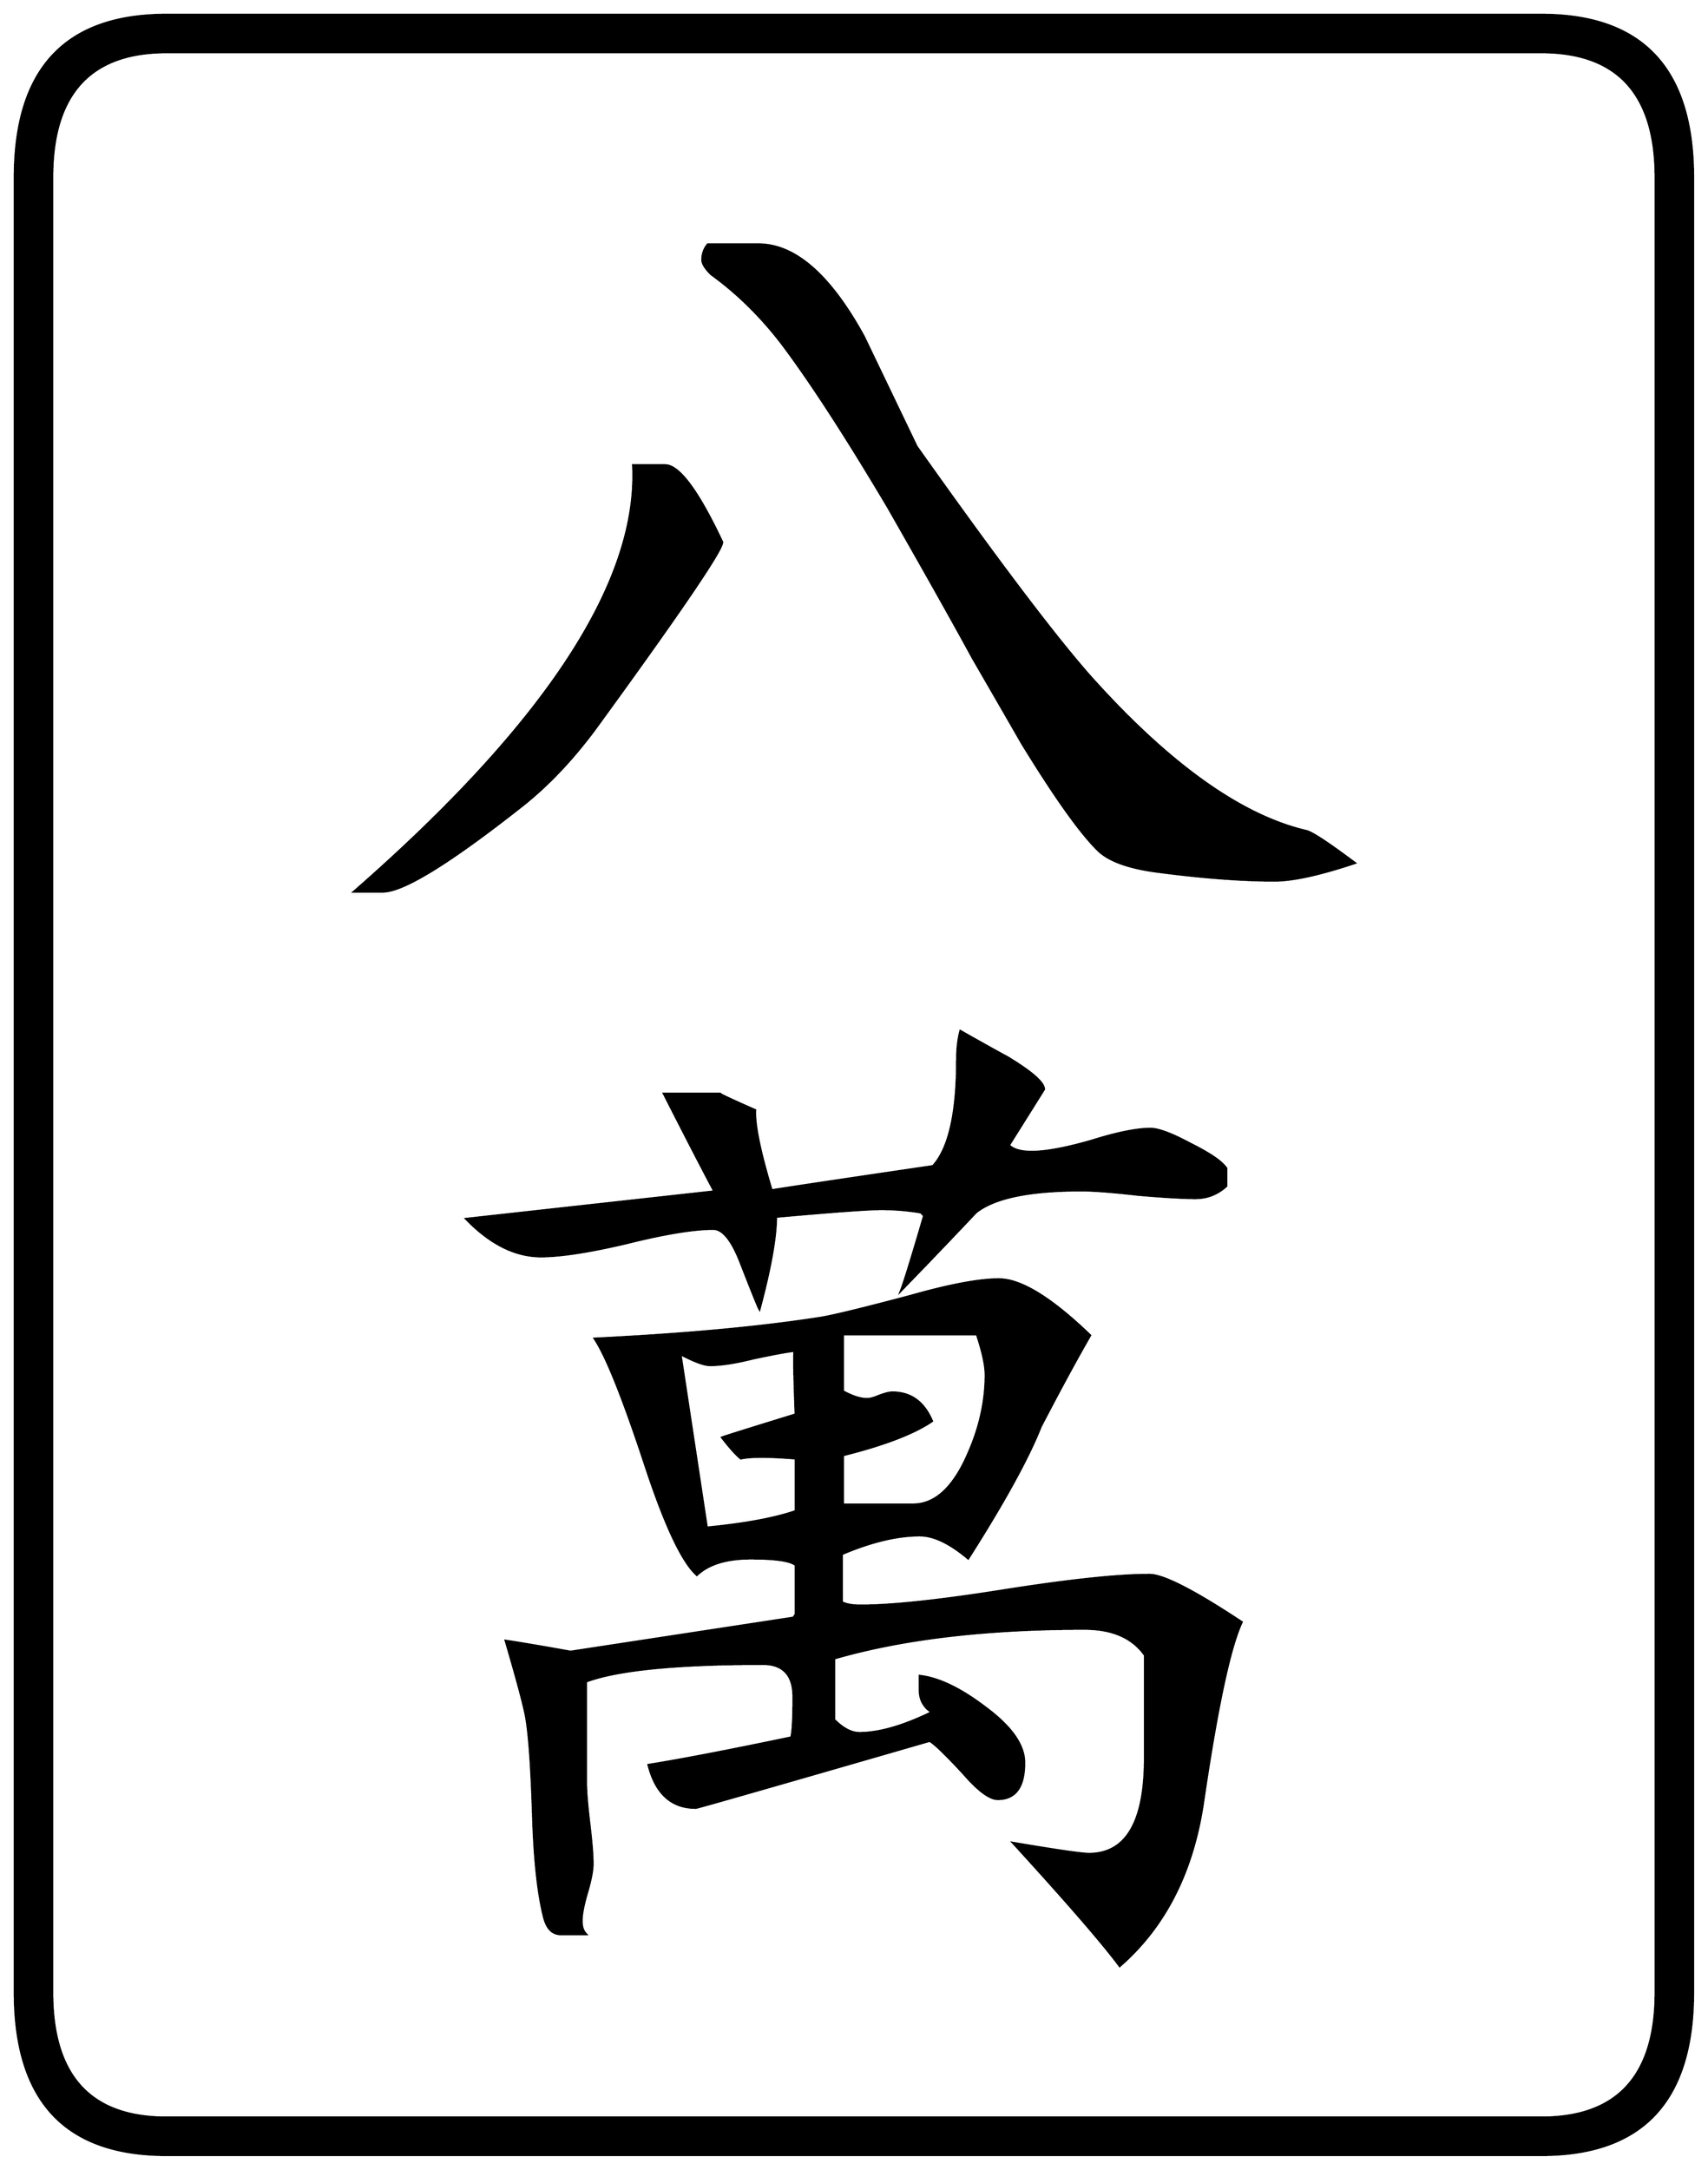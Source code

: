 


\begin{tikzpicture}[y=0.80pt, x=0.80pt, yscale=-1.0, xscale=1.0, inner sep=0pt, outer sep=0pt]
\begin{scope}[shift={(100.0,1706.0)},nonzero rule]
  \path[draw=.,fill=.,line width=1.600pt] (1578.0,244.0) .. controls
    (1578.0,342.667) and (1532.0,392.0) .. (1440.0,392.0) --
    (188.0,392.0) .. controls (96.0,392.0) and (50.0,342.667) ..
    (50.0,244.0) -- (50.0,-1408.0) .. controls (50.0,-1506.667)
    and (96.0,-1556.0) .. (188.0,-1556.0) -- (1440.0,-1556.0) ..
    controls (1532.0,-1556.0) and (1578.0,-1506.667) ..
    (1578.0,-1408.0) -- (1578.0,244.0) -- cycle(1544.0,244.0) --
    (1544.0,-1408.0) .. controls (1544.0,-1484.0) and
    (1509.333,-1522.0) .. (1440.0,-1522.0) -- (188.0,-1522.0) ..
    controls (118.667,-1522.0) and (84.0,-1484.0) ..
    (84.0,-1408.0) -- (84.0,244.0) .. controls (84.0,320.0) and
    (118.667,358.0) .. (188.0,358.0) -- (1440.0,358.0) .. controls
    (1509.333,358.0) and (1544.0,320.0) .. (1544.0,244.0) --
    cycle(1270.0,-784.0) .. controls (1238.0,-773.333) and
    (1213.667,-768.0) .. (1197.0,-768.0) .. controls
    (1167.0,-768.0) and (1131.667,-770.667) .. (1091.0,-776.0) ..
    controls (1065.0,-779.333) and (1047.0,-785.667) ..
    (1037.0,-795.0) .. controls (1021.0,-810.333) and
    (997.667,-843.0) .. (967.0,-893.0) .. controls (961.667,-902.333)
    and (946.667,-928.333) .. (922.0,-971.0) .. controls
    (905.333,-1001.667) and (879.667,-1047.333) .. (845.0,-1108.0) ..
    controls (807.0,-1172.0) and (775.0,-1221.333) ..
    (749.0,-1256.0) .. controls (729.667,-1281.333) and
    (708.0,-1302.667) .. (684.0,-1320.0) .. controls
    (678.667,-1325.333) and (676.0,-1329.667) .. (676.0,-1333.0) ..
    controls (676.0,-1338.333) and (677.667,-1343.0) ..
    (681.0,-1347.0) -- (727.0,-1347.0) .. controls
    (760.333,-1347.0) and (792.333,-1319.0) .. (823.0,-1263.0) ..
    controls (839.0,-1229.667) and (855.0,-1196.333) ..
    (871.0,-1163.0) .. controls (942.333,-1062.333) and
    (994.667,-993.0) .. (1028.0,-955.0) .. controls
    (1100.0,-874.333) and (1166.0,-827.0) .. (1226.0,-813.0) ..
    controls (1231.333,-811.667) and (1246.0,-802.0) ..
    (1270.0,-784.0) -- cycle(694.0,-1076.0) .. controls
    (694.0,-1068.667) and (655.667,-1012.333) .. (579.0,-907.0) ..
    controls (558.333,-879.0) and (536.333,-855.667) .. (513.0,-837.0)
    .. controls (446.333,-784.333) and (403.667,-758.0) ..
    (385.0,-758.0) -- (359.0,-758.0) .. controls (533.667,-910.667)
    and (618.333,-1040.0) .. (613.0,-1146.0) -- (642.0,-1146.0) ..
    controls (654.667,-1146.0) and (672.0,-1122.667) ..
    (694.0,-1076.0) -- cycle(1153.0,-490.0) .. controls
    (1145.0,-482.667) and (1135.667,-479.0) .. (1125.0,-479.0) ..
    controls (1113.667,-479.0) and (1096.333,-480.0) ..
    (1073.0,-482.0) .. controls (1049.667,-484.667) and
    (1032.333,-486.0) .. (1021.0,-486.0) .. controls
    (973.667,-486.0) and (941.667,-479.333) .. (925.0,-466.0) ..
    controls (902.333,-442.0) and (879.667,-418.333) .. (857.0,-395.0)
    .. controls (859.667,-401.667) and (866.667,-424.333) ..
    (878.0,-463.0) -- (875.0,-466.0) .. controls (863.0,-468.0)
    and (851.0,-469.0) .. (839.0,-469.0) .. controls
    (827.0,-469.0) and (795.0,-466.667) .. (743.0,-462.0) ..
    controls (743.0,-443.333) and (738.0,-415.333) .. (728.0,-378.0)
    .. controls (727.333,-378.667) and (721.667,-392.667) ..
    (711.0,-420.0) .. controls (703.0,-440.667) and (694.667,-451.0)
    .. (686.0,-451.0) .. controls (668.0,-451.0) and
    (641.667,-446.667) .. (607.0,-438.0) .. controls (573.0,-430.0)
    and (547.0,-426.0) .. (529.0,-426.0) .. controls
    (505.667,-426.0) and (483.0,-437.333) .. (461.0,-460.0) --
    (687.0,-485.0) .. controls (676.333,-505.0) and (661.0,-534.667)
    .. (641.0,-574.0) -- (692.0,-574.0) .. controls
    (690.667,-574.0) and (701.333,-569.0) .. (724.0,-559.0) ..
    controls (723.333,-545.667) and (728.333,-521.333) .. (739.0,-486.0)
    .. controls (751.0,-488.0) and (800.0,-495.333) ..
    (886.0,-508.0) .. controls (900.667,-524.0) and (908.0,-556.333)
    .. (908.0,-605.0) .. controls (908.0,-615.0) and
    (909.0,-623.667) .. (911.0,-631.0) .. controls (925.0,-623.0)
    and (939.333,-615.0) .. (954.0,-607.0) .. controls
    (976.0,-593.667) and (987.0,-584.0) .. (987.0,-578.0) ..
    controls (987.0,-578.0) and (976.333,-561.0) .. (955.0,-527.0)
    .. controls (959.0,-523.0) and (966.0,-521.0) ..
    (976.0,-521.0) .. controls (988.667,-521.0) and
    (1006.667,-524.333) .. (1030.0,-531.0) .. controls
    (1053.333,-538.333) and (1071.333,-542.0) .. (1084.0,-542.0) ..
    controls (1091.333,-542.0) and (1103.667,-537.333) ..
    (1121.0,-528.0) .. controls (1138.333,-519.333) and
    (1149.0,-512.0) .. (1153.0,-506.0) -- (1153.0,-490.0) --
    cycle(1167.0,-93.0) .. controls (1156.333,-70.333) and
    (1144.667,-16.0) .. (1132.0,70.0) .. controls (1122.667,134.0)
    and (1097.333,184.0) .. (1056.0,220.0) .. controls
    (1040.667,199.333) and (1008.333,162.0) .. (959.0,108.0) ..
    controls (998.333,114.667) and (1021.333,118.0) .. (1028.0,118.0)
    .. controls (1062.0,118.0) and (1079.0,89.0) ..
    (1079.0,31.0) -- (1079.0,-63.0) .. controls (1067.667,-79.0)
    and (1049.333,-87.0) .. (1024.0,-87.0) .. controls
    (934.0,-87.0) and (858.0,-78.0) .. (796.0,-60.0) --
    (796.0,-4.0) .. controls (804.0,4.0) and (811.667,8.0) ..
    (819.0,8.0) .. controls (837.0,8.0) and (859.0,1.667) ..
    (885.0,-11.0) .. controls (877.667,-15.667) and (874.0,-22.333) ..
    (874.0,-31.0) -- (874.0,-44.0) .. controls (891.333,-42.0) and
    (911.333,-32.333) .. (934.0,-15.0) .. controls (957.333,2.333) and
    (969.0,19.0) .. (969.0,35.0) .. controls (969.0,57.0) and
    (961.0,68.0) .. (945.0,68.0) .. controls (937.667,68.0) and
    (927.333,60.333) .. (914.0,45.0) .. controls (898.0,27.667) and
    (887.667,17.667) .. (883.0,15.0) .. controls (742.333,55.667) and
    (671.333,76.0) .. (670.0,76.0) .. controls (648.0,76.0) and
    (633.667,63.0) .. (627.0,37.0) .. controls (656.333,32.333) and
    (699.667,24.0) .. (757.0,12.0) .. controls (758.333,7.333) and
    (759.0,-5.0) .. (759.0,-25.0) .. controls (759.0,-45.0) and
    (749.667,-55.0) .. (731.0,-55.0) .. controls (652.333,-55.0) and
    (598.667,-49.667) .. (570.0,-39.0) -- (570.0,53.0) .. controls
    (570.0,61.0) and (571.0,73.333) .. (573.0,90.0) .. controls
    (575.0,106.667) and (576.0,119.0) .. (576.0,127.0) .. controls
    (576.0,133.0) and (574.333,141.667) .. (571.0,153.0) .. controls
    (567.667,164.333) and (566.0,173.0) .. (566.0,179.0) .. controls
    (566.0,184.333) and (567.333,188.333) .. (570.0,191.0) --
    (547.0,191.0) .. controls (539.667,191.0) and (534.667,186.0) ..
    (532.0,176.0) .. controls (526.667,155.333) and (523.333,125.667) ..
    (522.0,87.0) .. controls (520.667,43.0) and (518.667,12.667) ..
    (516.0,-4.0) .. controls (514.667,-13.333) and (508.333,-37.333) ..
    (497.0,-76.0) .. controls (510.333,-74.0) and (530.0,-70.667) ..
    (556.0,-66.0) -- (759.0,-97.0) -- (761.0,-100.0) --
    (761.0,-145.0) .. controls (756.333,-149.0) and (742.667,-151.0)
    .. (720.0,-151.0) .. controls (698.0,-151.0) and
    (681.667,-146.0) .. (671.0,-136.0) .. controls (657.667,-148.0)
    and (642.0,-181.333) .. (624.0,-236.0) .. controls
    (604.0,-296.667) and (588.667,-335.0) .. (578.0,-351.0) ..
    controls (660.0,-355.0) and (728.667,-361.333) .. (784.0,-370.0)
    .. controls (796.0,-372.0) and (823.333,-378.667) ..
    (866.0,-390.0) .. controls (901.333,-400.0) and (928.0,-405.0)
    .. (946.0,-405.0) .. controls (966.0,-405.0) and
    (993.667,-388.0) .. (1029.0,-354.0) .. controls
    (1016.333,-332.0) and (1001.333,-304.333) .. (984.0,-271.0) ..
    controls (972.667,-242.333) and (950.667,-202.333) .. (918.0,-151.0)
    .. controls (901.333,-165.0) and (886.667,-172.0) ..
    (874.0,-172.0) .. controls (853.333,-172.0) and (829.667,-166.333)
    .. (803.0,-155.0) -- (803.0,-111.0) .. controls
    (807.0,-109.0) and (812.667,-108.0) .. (820.0,-108.0) ..
    controls (848.667,-108.0) and (892.333,-112.667) .. (951.0,-122.0)
    .. controls (1010.333,-131.333) and (1054.333,-136.0) ..
    (1083.0,-136.0) .. controls (1095.667,-136.0) and
    (1123.667,-121.667) .. (1167.0,-93.0) -- cycle(934.0,-318.0) ..
    controls (934.0,-326.667) and (931.333,-339.0) .. (926.0,-355.0)
    -- (804.0,-355.0) -- (804.0,-303.0) .. controls
    (812.667,-298.333) and (820.0,-296.0) .. (826.0,-296.0) ..
    controls (828.667,-296.0) and (832.333,-297.0) .. (837.0,-299.0)
    .. controls (842.333,-301.0) and (846.333,-302.0) ..
    (849.0,-302.0) .. controls (865.667,-302.0) and (877.667,-293.333)
    .. (885.0,-276.0) .. controls (868.333,-264.667) and
    (841.333,-254.333) .. (804.0,-245.0) -- (804.0,-200.0) --
    (868.0,-200.0) .. controls (888.0,-200.0) and (904.667,-215.333)
    .. (918.0,-246.0) .. controls (928.667,-270.0) and
    (934.0,-294.0) .. (934.0,-318.0) -- cycle(761.0,-194.0) --
    (761.0,-242.0) .. controls (736.333,-244.0) and (719.667,-244.0)
    .. (711.0,-242.0) .. controls (706.333,-246.0) and
    (700.667,-252.333) .. (694.0,-261.0) .. controls (695.333,-261.667)
    and (717.667,-268.667) .. (761.0,-282.0) .. controls
    (759.667,-316.667) and (759.333,-336.0) .. (760.0,-340.0) ..
    controls (753.333,-339.333) and (740.667,-337.0) .. (722.0,-333.0)
    .. controls (706.0,-329.0) and (693.0,-327.0) ..
    (683.0,-327.0) .. controls (677.667,-327.0) and (668.667,-330.333)
    .. (656.0,-337.0) -- (680.0,-179.0) .. controls
    (714.667,-182.333) and (741.667,-187.333) .. (761.0,-194.0) --
    cycle;
\end{scope}

\end{tikzpicture}

